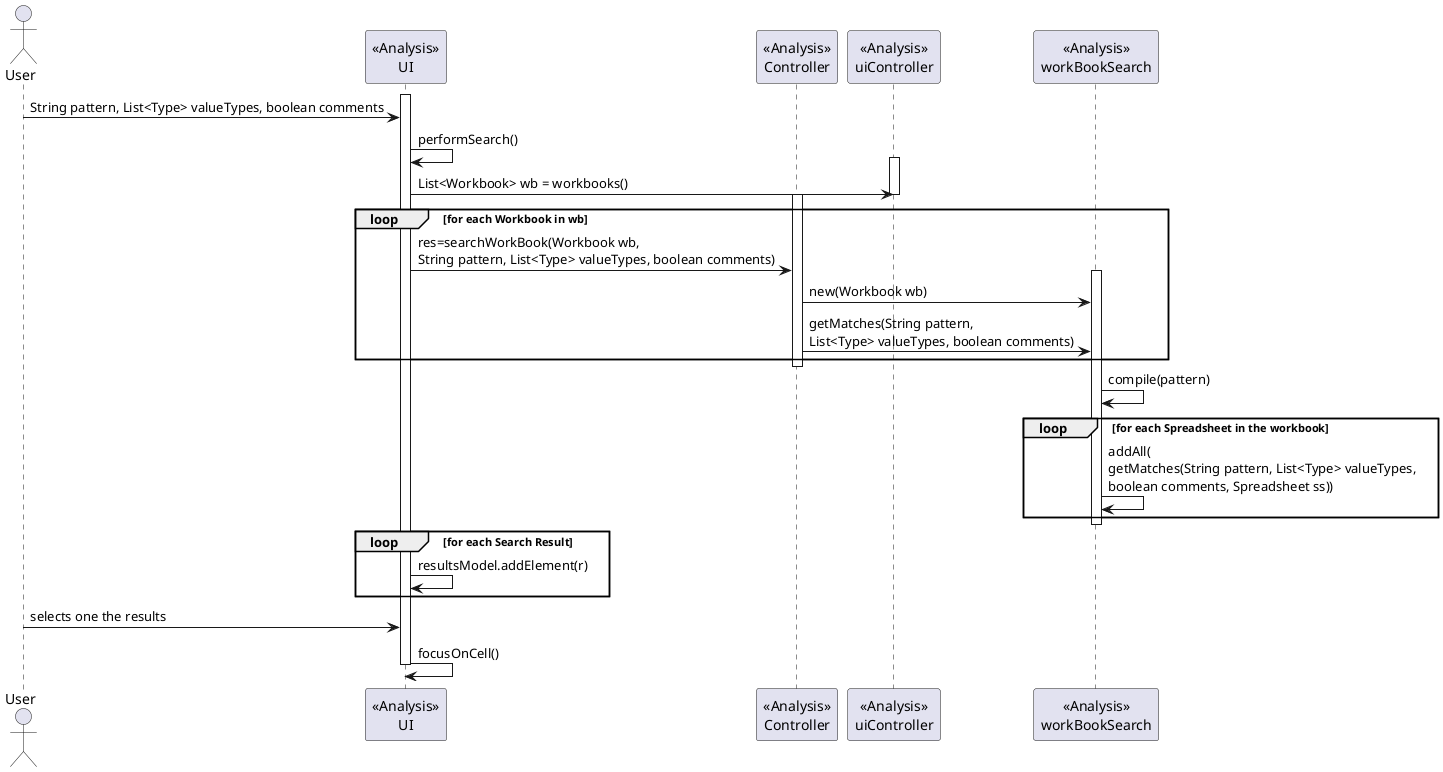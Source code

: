 @startuml doc-files/core07_02_analysis.png
  actor User
  participant "<<Analysis>>\nUI" as SP
  participant "<<Analysis>>\nController" as SC
  participant "<<Analysis>>\nuiController" as UIC
  participant "<<Analysis>>\nworkBookSearch" as wbs

  activate SP
  User -> SP : String pattern, List<Type> valueTypes, boolean comments
  SP -> SP : performSearch()
  activate UIC
  SP -> UIC : List<Workbook> wb = workbooks()
  deactivate UIC

  activate SC
  loop for each Workbook in wb
  SP -> SC : res=searchWorkBook(Workbook wb,\nString pattern, List<Type> valueTypes, boolean comments)
  activate wbs
  SC -> wbs : new(Workbook wb)
  SC -> wbs : getMatches(String pattern,\nList<Type> valueTypes, boolean comments)
  end loop
  deactivate SC

  wbs -> wbs : compile(pattern)
  loop for each Spreadsheet in the workbook
  	wbs -> wbs : addAll(\ngetMatches(String pattern, List<Type> valueTypes,\nboolean comments, Spreadsheet ss))
  end
  deactivate wbs
  loop for each Search Result
  	SP -> SP : resultsModel.addElement(r)
  end

  User -> SP : selects one the results
  SP -> SP : focusOnCell()

  deactivate SP
@enduml

